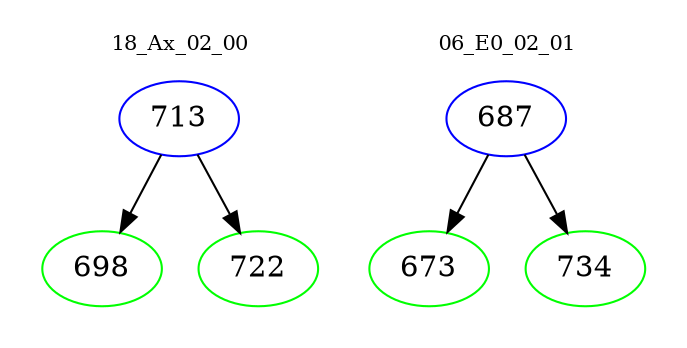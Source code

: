 digraph{
subgraph cluster_0 {
color = white
label = "18_Ax_02_00";
fontsize=10;
T0_713 [label="713", color="blue"]
T0_713 -> T0_698 [color="black"]
T0_698 [label="698", color="green"]
T0_713 -> T0_722 [color="black"]
T0_722 [label="722", color="green"]
}
subgraph cluster_1 {
color = white
label = "06_E0_02_01";
fontsize=10;
T1_687 [label="687", color="blue"]
T1_687 -> T1_673 [color="black"]
T1_673 [label="673", color="green"]
T1_687 -> T1_734 [color="black"]
T1_734 [label="734", color="green"]
}
}
